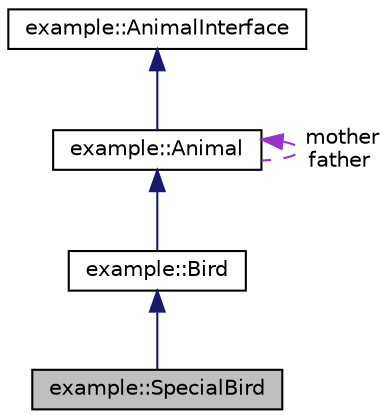 digraph "example::SpecialBird"
{
  edge [fontname="Helvetica",fontsize="10",labelfontname="Helvetica",labelfontsize="10"];
  node [fontname="Helvetica",fontsize="10",shape=record];
  Node4 [label="example::SpecialBird",height=0.2,width=0.4,color="black", fillcolor="grey75", style="filled", fontcolor="black"];
  Node5 -> Node4 [dir="back",color="midnightblue",fontsize="10",style="solid",fontname="Helvetica"];
  Node5 [label="example::Bird",height=0.2,width=0.4,color="black", fillcolor="white", style="filled",URL="$classexample_1_1Bird.html"];
  Node6 -> Node5 [dir="back",color="midnightblue",fontsize="10",style="solid",fontname="Helvetica"];
  Node6 [label="example::Animal",height=0.2,width=0.4,color="black", fillcolor="white", style="filled",URL="$classexample_1_1Animal.html",tooltip="Base class for all animals from which Bird derives. "];
  Node7 -> Node6 [dir="back",color="midnightblue",fontsize="10",style="solid",fontname="Helvetica"];
  Node7 [label="example::AnimalInterface",height=0.2,width=0.4,color="black", fillcolor="white", style="filled",URL="$classexample_1_1AnimalInterface.html"];
  Node6 -> Node6 [dir="back",color="darkorchid3",fontsize="10",style="dashed",label=" mother\nfather" ,fontname="Helvetica"];
}
